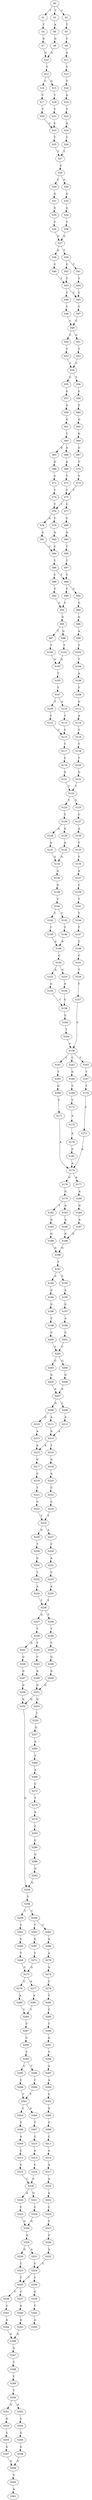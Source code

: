 strict digraph  {
	S0 -> S1 [ label = T ];
	S0 -> S2 [ label = C ];
	S0 -> S3 [ label = T ];
	S1 -> S4 [ label = T ];
	S2 -> S5 [ label = T ];
	S3 -> S6 [ label = A ];
	S4 -> S7 [ label = G ];
	S5 -> S8 [ label = T ];
	S6 -> S9 [ label = G ];
	S7 -> S10 [ label = G ];
	S8 -> S11 [ label = A ];
	S9 -> S10 [ label = G ];
	S10 -> S12 [ label = T ];
	S11 -> S13 [ label = T ];
	S12 -> S14 [ label = C ];
	S12 -> S15 [ label = G ];
	S13 -> S16 [ label = T ];
	S14 -> S17 [ label = C ];
	S15 -> S18 [ label = T ];
	S16 -> S19 [ label = A ];
	S17 -> S20 [ label = T ];
	S18 -> S21 [ label = T ];
	S19 -> S22 [ label = T ];
	S20 -> S23 [ label = C ];
	S21 -> S23 [ label = C ];
	S22 -> S24 [ label = A ];
	S23 -> S25 [ label = T ];
	S24 -> S26 [ label = T ];
	S25 -> S27 [ label = T ];
	S26 -> S27 [ label = T ];
	S27 -> S28 [ label = C ];
	S28 -> S29 [ label = C ];
	S28 -> S30 [ label = G ];
	S29 -> S31 [ label = G ];
	S30 -> S32 [ label = G ];
	S31 -> S33 [ label = G ];
	S32 -> S34 [ label = A ];
	S33 -> S35 [ label = T ];
	S34 -> S36 [ label = T ];
	S35 -> S37 [ label = G ];
	S36 -> S37 [ label = G ];
	S37 -> S38 [ label = G ];
	S37 -> S39 [ label = T ];
	S38 -> S40 [ label = C ];
	S39 -> S41 [ label = T ];
	S39 -> S42 [ label = C ];
	S40 -> S43 [ label = T ];
	S41 -> S44 [ label = T ];
	S42 -> S43 [ label = T ];
	S43 -> S45 [ label = C ];
	S43 -> S46 [ label = T ];
	S44 -> S45 [ label = C ];
	S45 -> S47 [ label = T ];
	S46 -> S48 [ label = T ];
	S47 -> S49 [ label = C ];
	S48 -> S49 [ label = C ];
	S49 -> S50 [ label = C ];
	S49 -> S51 [ label = G ];
	S50 -> S52 [ label = T ];
	S51 -> S53 [ label = T ];
	S52 -> S54 [ label = C ];
	S53 -> S54 [ label = C ];
	S54 -> S55 [ label = C ];
	S54 -> S56 [ label = T ];
	S55 -> S57 [ label = G ];
	S56 -> S58 [ label = C ];
	S57 -> S59 [ label = G ];
	S58 -> S60 [ label = T ];
	S59 -> S61 [ label = G ];
	S60 -> S62 [ label = G ];
	S61 -> S63 [ label = T ];
	S62 -> S64 [ label = G ];
	S63 -> S65 [ label = G ];
	S63 -> S66 [ label = A ];
	S64 -> S67 [ label = G ];
	S65 -> S68 [ label = G ];
	S66 -> S69 [ label = A ];
	S67 -> S70 [ label = T ];
	S68 -> S71 [ label = C ];
	S69 -> S72 [ label = T ];
	S70 -> S73 [ label = T ];
	S71 -> S74 [ label = T ];
	S72 -> S75 [ label = T ];
	S73 -> S75 [ label = T ];
	S74 -> S76 [ label = T ];
	S75 -> S77 [ label = C ];
	S75 -> S76 [ label = T ];
	S76 -> S78 [ label = G ];
	S76 -> S79 [ label = T ];
	S77 -> S80 [ label = C ];
	S78 -> S81 [ label = A ];
	S79 -> S82 [ label = A ];
	S80 -> S83 [ label = A ];
	S81 -> S84 [ label = C ];
	S82 -> S84 [ label = C ];
	S83 -> S85 [ label = T ];
	S84 -> S86 [ label = T ];
	S85 -> S87 [ label = T ];
	S86 -> S88 [ label = T ];
	S86 -> S89 [ label = C ];
	S87 -> S88 [ label = T ];
	S88 -> S90 [ label = T ];
	S88 -> S91 [ label = C ];
	S89 -> S92 [ label = T ];
	S90 -> S93 [ label = C ];
	S91 -> S94 [ label = G ];
	S92 -> S93 [ label = C ];
	S93 -> S95 [ label = G ];
	S94 -> S96 [ label = G ];
	S95 -> S97 [ label = T ];
	S95 -> S98 [ label = G ];
	S96 -> S99 [ label = A ];
	S97 -> S100 [ label = T ];
	S98 -> S101 [ label = T ];
	S99 -> S102 [ label = T ];
	S100 -> S103 [ label = G ];
	S101 -> S103 [ label = G ];
	S102 -> S104 [ label = T ];
	S103 -> S105 [ label = T ];
	S104 -> S106 [ label = A ];
	S105 -> S107 [ label = T ];
	S106 -> S108 [ label = T ];
	S107 -> S109 [ label = T ];
	S107 -> S110 [ label = A ];
	S108 -> S111 [ label = G ];
	S109 -> S112 [ label = T ];
	S110 -> S113 [ label = T ];
	S111 -> S114 [ label = A ];
	S112 -> S115 [ label = C ];
	S113 -> S115 [ label = C ];
	S114 -> S116 [ label = T ];
	S115 -> S117 [ label = T ];
	S116 -> S118 [ label = T ];
	S117 -> S119 [ label = C ];
	S118 -> S120 [ label = T ];
	S119 -> S121 [ label = G ];
	S120 -> S122 [ label = G ];
	S121 -> S123 [ label = T ];
	S122 -> S123 [ label = T ];
	S123 -> S124 [ label = T ];
	S123 -> S125 [ label = T ];
	S124 -> S126 [ label = T ];
	S125 -> S127 [ label = C ];
	S126 -> S128 [ label = A ];
	S126 -> S129 [ label = G ];
	S127 -> S130 [ label = A ];
	S128 -> S131 [ label = A ];
	S129 -> S132 [ label = A ];
	S130 -> S133 [ label = T ];
	S131 -> S134 [ label = G ];
	S132 -> S134 [ label = G ];
	S133 -> S135 [ label = T ];
	S134 -> S136 [ label = G ];
	S135 -> S137 [ label = A ];
	S136 -> S138 [ label = G ];
	S137 -> S139 [ label = C ];
	S138 -> S140 [ label = T ];
	S139 -> S141 [ label = T ];
	S140 -> S142 [ label = C ];
	S140 -> S143 [ label = T ];
	S141 -> S144 [ label = T ];
	S142 -> S145 [ label = T ];
	S143 -> S146 [ label = T ];
	S144 -> S147 [ label = T ];
	S145 -> S148 [ label = A ];
	S146 -> S148 [ label = A ];
	S147 -> S149 [ label = T ];
	S148 -> S150 [ label = C ];
	S149 -> S151 [ label = C ];
	S150 -> S152 [ label = A ];
	S150 -> S153 [ label = G ];
	S151 -> S154 [ label = T ];
	S152 -> S155 [ label = A ];
	S153 -> S156 [ label = A ];
	S154 -> S157 [ label = T ];
	S155 -> S158 [ label = C ];
	S156 -> S158 [ label = C ];
	S157 -> S159 [ label = C ];
	S158 -> S160 [ label = C ];
	S159 -> S161 [ label = C ];
	S159 -> S162 [ label = C ];
	S159 -> S163 [ label = T ];
	S160 -> S164 [ label = T ];
	S161 -> S165 [ label = T ];
	S162 -> S166 [ label = G ];
	S163 -> S167 [ label = T ];
	S164 -> S159 [ label = C ];
	S165 -> S168 [ label = G ];
	S166 -> S169 [ label = C ];
	S167 -> S170 [ label = T ];
	S168 -> S171 [ label = C ];
	S169 -> S172 [ label = C ];
	S170 -> S173 [ label = C ];
	S171 -> S174 [ label = A ];
	S172 -> S175 [ label = A ];
	S173 -> S174 [ label = A ];
	S174 -> S176 [ label = G ];
	S174 -> S177 [ label = A ];
	S175 -> S178 [ label = A ];
	S176 -> S179 [ label = G ];
	S177 -> S180 [ label = A ];
	S178 -> S181 [ label = C ];
	S179 -> S182 [ label = T ];
	S179 -> S183 [ label = A ];
	S180 -> S184 [ label = G ];
	S181 -> S174 [ label = A ];
	S182 -> S185 [ label = G ];
	S183 -> S186 [ label = A ];
	S184 -> S187 [ label = A ];
	S185 -> S188 [ label = G ];
	S186 -> S189 [ label = G ];
	S187 -> S189 [ label = G ];
	S188 -> S190 [ label = G ];
	S189 -> S190 [ label = G ];
	S190 -> S191 [ label = T ];
	S191 -> S192 [ label = A ];
	S191 -> S193 [ label = C ];
	S192 -> S194 [ label = G ];
	S193 -> S195 [ label = A ];
	S194 -> S196 [ label = G ];
	S195 -> S197 [ label = G ];
	S196 -> S198 [ label = T ];
	S197 -> S199 [ label = A ];
	S198 -> S200 [ label = C ];
	S199 -> S201 [ label = C ];
	S200 -> S202 [ label = C ];
	S201 -> S202 [ label = C ];
	S202 -> S203 [ label = C ];
	S202 -> S204 [ label = G ];
	S203 -> S205 [ label = G ];
	S204 -> S206 [ label = G ];
	S205 -> S207 [ label = A ];
	S206 -> S207 [ label = A ];
	S207 -> S208 [ label = A ];
	S207 -> S209 [ label = C ];
	S208 -> S210 [ label = G ];
	S208 -> S211 [ label = A ];
	S209 -> S212 [ label = A ];
	S210 -> S213 [ label = A ];
	S211 -> S214 [ label = A ];
	S212 -> S214 [ label = A ];
	S213 -> S215 [ label = A ];
	S214 -> S216 [ label = T ];
	S214 -> S215 [ label = A ];
	S215 -> S217 [ label = C ];
	S216 -> S218 [ label = G ];
	S217 -> S219 [ label = C ];
	S218 -> S220 [ label = A ];
	S219 -> S221 [ label = T ];
	S220 -> S222 [ label = C ];
	S221 -> S223 [ label = C ];
	S222 -> S224 [ label = C ];
	S223 -> S225 [ label = T ];
	S224 -> S225 [ label = T ];
	S225 -> S226 [ label = G ];
	S225 -> S227 [ label = A ];
	S226 -> S228 [ label = T ];
	S227 -> S229 [ label = C ];
	S228 -> S230 [ label = G ];
	S229 -> S231 [ label = A ];
	S230 -> S232 [ label = T ];
	S231 -> S233 [ label = C ];
	S232 -> S234 [ label = A ];
	S233 -> S235 [ label = A ];
	S234 -> S236 [ label = T ];
	S235 -> S236 [ label = T ];
	S236 -> S237 [ label = G ];
	S236 -> S238 [ label = T ];
	S237 -> S239 [ label = T ];
	S238 -> S240 [ label = T ];
	S239 -> S241 [ label = A ];
	S239 -> S242 [ label = T ];
	S240 -> S243 [ label = C ];
	S241 -> S244 [ label = G ];
	S242 -> S245 [ label = C ];
	S243 -> S246 [ label = G ];
	S244 -> S247 [ label = G ];
	S245 -> S248 [ label = A ];
	S246 -> S249 [ label = A ];
	S247 -> S250 [ label = G ];
	S248 -> S251 [ label = G ];
	S249 -> S251 [ label = G ];
	S250 -> S252 [ label = G ];
	S251 -> S253 [ label = G ];
	S251 -> S252 [ label = G ];
	S252 -> S254 [ label = G ];
	S253 -> S255 [ label = T ];
	S254 -> S256 [ label = T ];
	S255 -> S257 [ label = G ];
	S256 -> S258 [ label = T ];
	S256 -> S259 [ label = C ];
	S257 -> S260 [ label = A ];
	S258 -> S261 [ label = T ];
	S259 -> S262 [ label = C ];
	S259 -> S263 [ label = T ];
	S260 -> S264 [ label = T ];
	S261 -> S265 [ label = C ];
	S262 -> S266 [ label = A ];
	S263 -> S267 [ label = G ];
	S264 -> S268 [ label = A ];
	S265 -> S269 [ label = T ];
	S266 -> S270 [ label = A ];
	S267 -> S271 [ label = T ];
	S268 -> S272 [ label = C ];
	S269 -> S273 [ label = G ];
	S270 -> S274 [ label = A ];
	S271 -> S273 [ label = G ];
	S272 -> S275 [ label = T ];
	S273 -> S276 [ label = C ];
	S273 -> S277 [ label = A ];
	S274 -> S278 [ label = C ];
	S275 -> S279 [ label = A ];
	S276 -> S280 [ label = A ];
	S277 -> S281 [ label = A ];
	S278 -> S282 [ label = T ];
	S279 -> S283 [ label = C ];
	S280 -> S284 [ label = T ];
	S281 -> S284 [ label = T ];
	S282 -> S285 [ label = C ];
	S283 -> S286 [ label = C ];
	S284 -> S287 [ label = C ];
	S285 -> S288 [ label = T ];
	S286 -> S289 [ label = G ];
	S287 -> S290 [ label = C ];
	S288 -> S291 [ label = A ];
	S289 -> S292 [ label = G ];
	S290 -> S293 [ label = T ];
	S291 -> S294 [ label = T ];
	S292 -> S254 [ label = G ];
	S293 -> S295 [ label = C ];
	S293 -> S296 [ label = T ];
	S294 -> S297 [ label = A ];
	S295 -> S298 [ label = C ];
	S296 -> S299 [ label = C ];
	S297 -> S300 [ label = A ];
	S298 -> S301 [ label = T ];
	S299 -> S301 [ label = T ];
	S300 -> S302 [ label = C ];
	S301 -> S303 [ label = C ];
	S301 -> S304 [ label = A ];
	S302 -> S305 [ label = G ];
	S303 -> S306 [ label = T ];
	S304 -> S307 [ label = T ];
	S305 -> S308 [ label = T ];
	S306 -> S309 [ label = A ];
	S307 -> S310 [ label = C ];
	S308 -> S311 [ label = C ];
	S309 -> S312 [ label = C ];
	S310 -> S313 [ label = A ];
	S311 -> S314 [ label = A ];
	S312 -> S315 [ label = C ];
	S313 -> S316 [ label = C ];
	S314 -> S317 [ label = A ];
	S315 -> S318 [ label = C ];
	S316 -> S318 [ label = C ];
	S317 -> S319 [ label = A ];
	S318 -> S320 [ label = A ];
	S318 -> S321 [ label = G ];
	S319 -> S322 [ label = A ];
	S320 -> S323 [ label = C ];
	S321 -> S324 [ label = C ];
	S322 -> S325 [ label = C ];
	S323 -> S326 [ label = G ];
	S324 -> S326 [ label = G ];
	S325 -> S327 [ label = T ];
	S326 -> S328 [ label = G ];
	S327 -> S329 [ label = C ];
	S328 -> S330 [ label = G ];
	S328 -> S331 [ label = A ];
	S329 -> S332 [ label = A ];
	S330 -> S333 [ label = C ];
	S331 -> S334 [ label = C ];
	S332 -> S334 [ label = C ];
	S333 -> S335 [ label = T ];
	S334 -> S336 [ label = C ];
	S334 -> S335 [ label = T ];
	S335 -> S337 [ label = C ];
	S335 -> S338 [ label = T ];
	S336 -> S339 [ label = G ];
	S337 -> S340 [ label = A ];
	S338 -> S341 [ label = C ];
	S339 -> S342 [ label = T ];
	S340 -> S343 [ label = A ];
	S341 -> S344 [ label = A ];
	S342 -> S345 [ label = A ];
	S343 -> S346 [ label = G ];
	S344 -> S346 [ label = G ];
	S346 -> S347 [ label = G ];
	S347 -> S348 [ label = T ];
	S348 -> S349 [ label = C ];
	S349 -> S350 [ label = T ];
	S350 -> S351 [ label = G ];
	S350 -> S352 [ label = A ];
	S351 -> S353 [ label = G ];
	S352 -> S354 [ label = C ];
	S353 -> S355 [ label = C ];
	S354 -> S356 [ label = G ];
	S355 -> S357 [ label = G ];
	S356 -> S358 [ label = G ];
	S357 -> S359 [ label = G ];
	S358 -> S359 [ label = G ];
	S359 -> S360 [ label = T ];
	S360 -> S361 [ label = A ];
}
